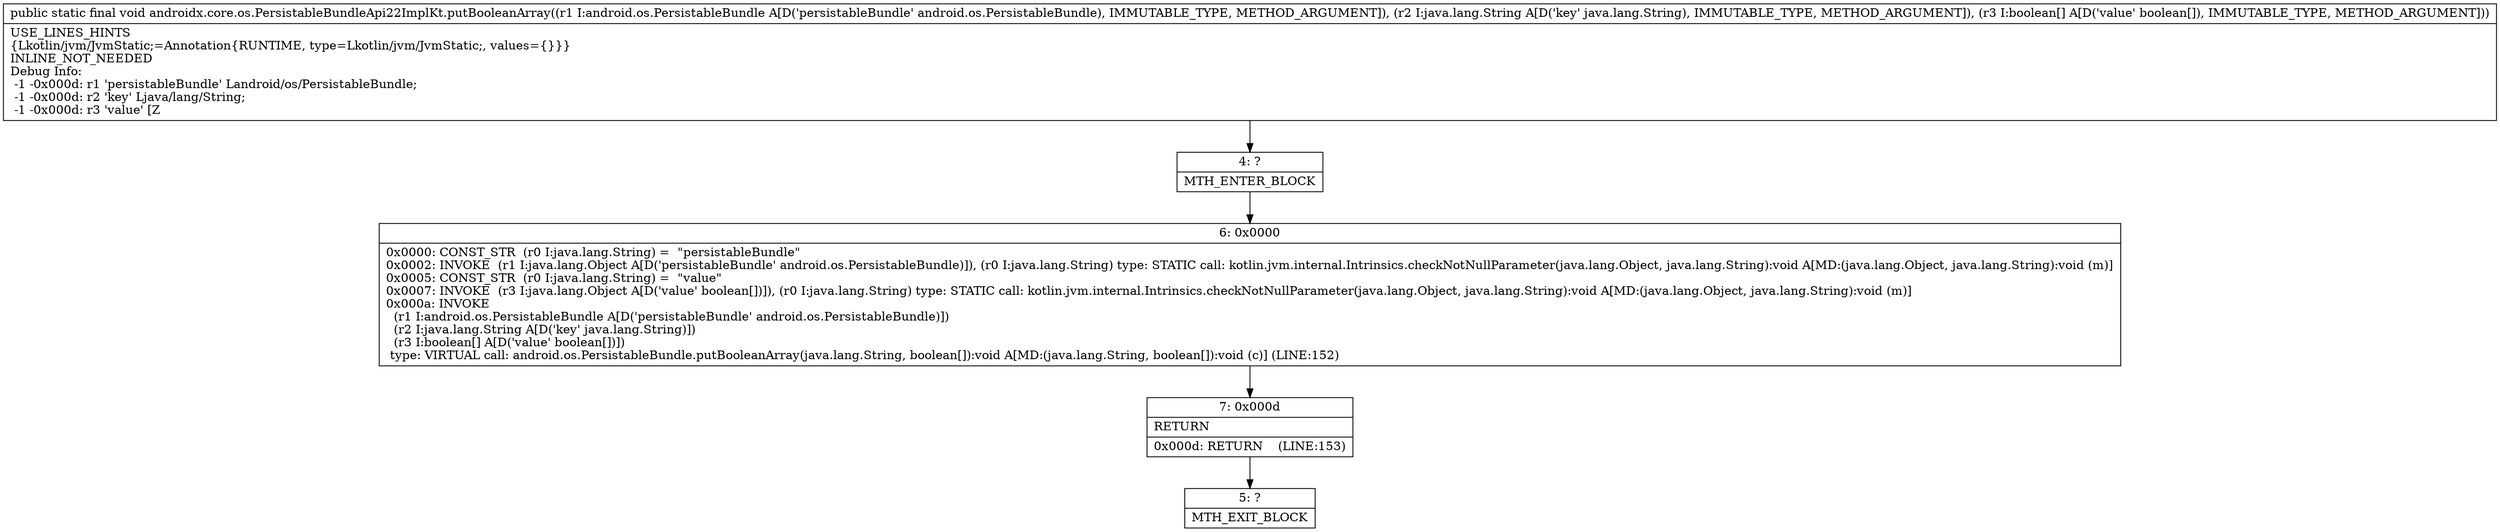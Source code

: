 digraph "CFG forandroidx.core.os.PersistableBundleApi22ImplKt.putBooleanArray(Landroid\/os\/PersistableBundle;Ljava\/lang\/String;[Z)V" {
Node_4 [shape=record,label="{4\:\ ?|MTH_ENTER_BLOCK\l}"];
Node_6 [shape=record,label="{6\:\ 0x0000|0x0000: CONST_STR  (r0 I:java.lang.String) =  \"persistableBundle\" \l0x0002: INVOKE  (r1 I:java.lang.Object A[D('persistableBundle' android.os.PersistableBundle)]), (r0 I:java.lang.String) type: STATIC call: kotlin.jvm.internal.Intrinsics.checkNotNullParameter(java.lang.Object, java.lang.String):void A[MD:(java.lang.Object, java.lang.String):void (m)]\l0x0005: CONST_STR  (r0 I:java.lang.String) =  \"value\" \l0x0007: INVOKE  (r3 I:java.lang.Object A[D('value' boolean[])]), (r0 I:java.lang.String) type: STATIC call: kotlin.jvm.internal.Intrinsics.checkNotNullParameter(java.lang.Object, java.lang.String):void A[MD:(java.lang.Object, java.lang.String):void (m)]\l0x000a: INVOKE  \l  (r1 I:android.os.PersistableBundle A[D('persistableBundle' android.os.PersistableBundle)])\l  (r2 I:java.lang.String A[D('key' java.lang.String)])\l  (r3 I:boolean[] A[D('value' boolean[])])\l type: VIRTUAL call: android.os.PersistableBundle.putBooleanArray(java.lang.String, boolean[]):void A[MD:(java.lang.String, boolean[]):void (c)] (LINE:152)\l}"];
Node_7 [shape=record,label="{7\:\ 0x000d|RETURN\l|0x000d: RETURN    (LINE:153)\l}"];
Node_5 [shape=record,label="{5\:\ ?|MTH_EXIT_BLOCK\l}"];
MethodNode[shape=record,label="{public static final void androidx.core.os.PersistableBundleApi22ImplKt.putBooleanArray((r1 I:android.os.PersistableBundle A[D('persistableBundle' android.os.PersistableBundle), IMMUTABLE_TYPE, METHOD_ARGUMENT]), (r2 I:java.lang.String A[D('key' java.lang.String), IMMUTABLE_TYPE, METHOD_ARGUMENT]), (r3 I:boolean[] A[D('value' boolean[]), IMMUTABLE_TYPE, METHOD_ARGUMENT]))  | USE_LINES_HINTS\l\{Lkotlin\/jvm\/JvmStatic;=Annotation\{RUNTIME, type=Lkotlin\/jvm\/JvmStatic;, values=\{\}\}\}\lINLINE_NOT_NEEDED\lDebug Info:\l  \-1 \-0x000d: r1 'persistableBundle' Landroid\/os\/PersistableBundle;\l  \-1 \-0x000d: r2 'key' Ljava\/lang\/String;\l  \-1 \-0x000d: r3 'value' [Z\l}"];
MethodNode -> Node_4;Node_4 -> Node_6;
Node_6 -> Node_7;
Node_7 -> Node_5;
}

